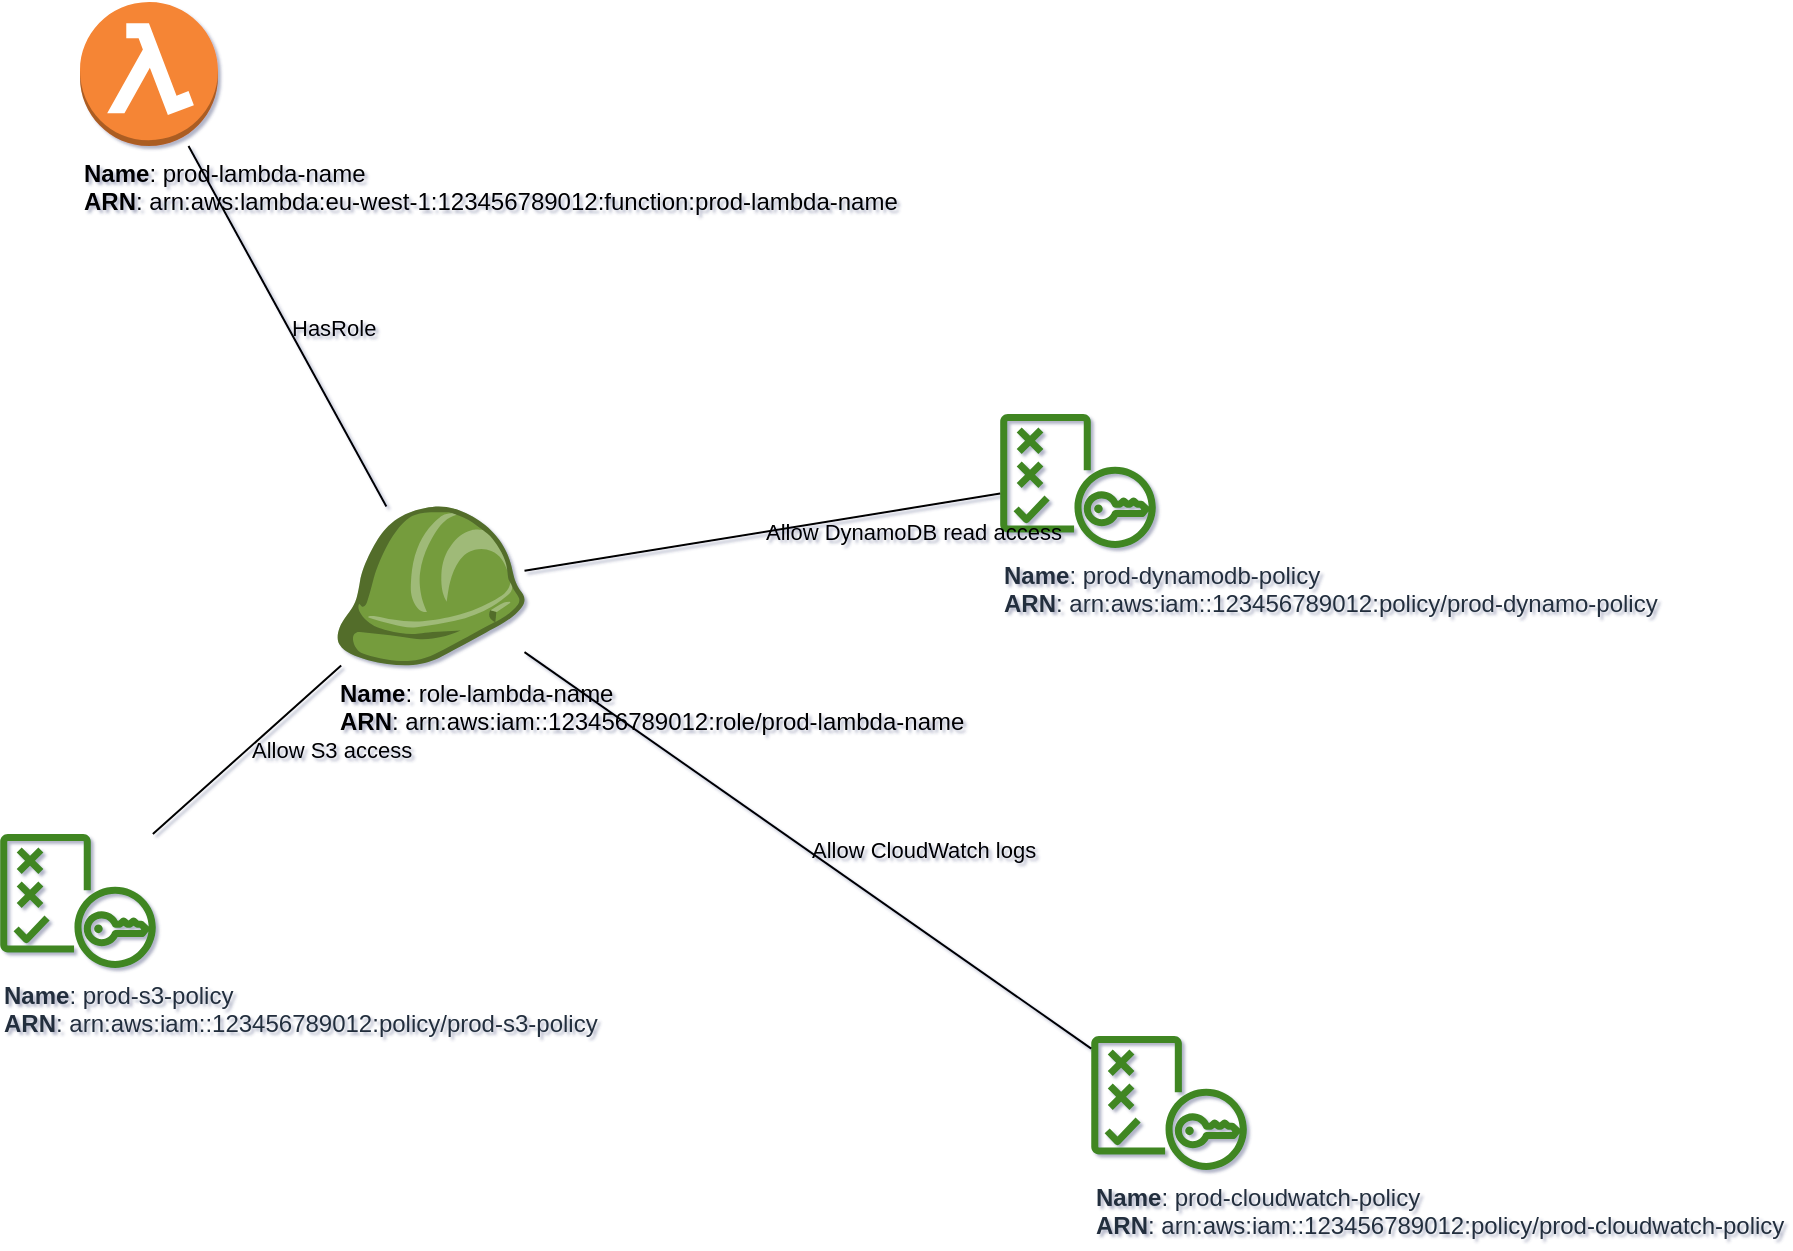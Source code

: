 <mxfile type="MultiCloud">
	<diagram id="diagram_1" name="AWS components">
		<mxGraphModel dx="1015" dy="661" grid="1" gridSize="10" guides="1" tooltips="1" connect="1" arrows="1" fold="1" page="1" pageScale="1" pageWidth="850" pageHeight="1100" math="0" shadow="1">
			<root>
				<mxCell id="0" />
				<mxCell id="1" parent="0" />
				<mxCell id="vertex:lambda_function:arn:aws:lambda:eu-west-1:123456789012:function:prod-lambda-name" value="&lt;b&gt;Name&lt;/b&gt;: prod-lambda-name&lt;BR&gt;&lt;b&gt;ARN&lt;/b&gt;: arn:aws:lambda:eu-west-1:123456789012:function:prod-lambda-name" style="verticalLabelPosition=bottom;verticalAlign=top;aspect=fixed;align=left;pointerEvents=1;shape=mxgraph.aws3.lambda_function;prIcon=server;fillColor=#F58534;gradientColor=none;html=1;" parent="1" vertex="1">
					<mxGeometry width="69" height="72" as="geometry" x="-200" y="-256" />
				</mxCell>
				<mxCell id="vertex:iam_role:arn:aws:iam::123456789012:role/prod-lambda-name" value="&lt;b&gt;Name&lt;/b&gt;: role-lambda-name&lt;BR&gt;&lt;b&gt;ARN&lt;/b&gt;: arn:aws:iam::123456789012:role/prod-lambda-name" style="outlineConnect=0;dashed=0;verticalLabelPosition=bottom;verticalAlign=top;align=left;html=1;shape=mxgraph.aws3.role;fillColor=#759C3E;gradientColor=none;" parent="1" vertex="1">
					<mxGeometry width="94.5" height="79.5" as="geometry" x="-72.25" y="-3.75" />
				</mxCell>
				<mxCell id="vertex:iam_policy:arn:aws:iam::123456789012:policy/prod-cloudwatch-policy" value="&lt;b&gt;Name&lt;/b&gt;: prod-cloudwatch-policy&lt;BR&gt;&lt;b&gt;ARN&lt;/b&gt;: arn:aws:iam::123456789012:policy/prod-cloudwatch-policy" style="sketch=0;outlineConnect=0;fontColor=#232F3E;gradientColor=none;fillColor=#3F8624;strokeColor=none;dashed=0;verticalLabelPosition=bottom;verticalAlign=top;align=left;html=1;fontSize=12;fontStyle=0;aspect=fixed;pointerEvents=1;shape=mxgraph.aws4.policy;" parent="1" vertex="1">
					<mxGeometry width="78" height="67" as="geometry" x="305.535" y="260.999" />
				</mxCell>
				<mxCell id="vertex:iam_policy:arn:aws:iam::123456789012:policy/prod-s3-policy" value="&lt;b&gt;Name&lt;/b&gt;: prod-s3-policy&lt;BR&gt;&lt;b&gt;ARN&lt;/b&gt;: arn:aws:iam::123456789012:policy/prod-s3-policy" style="sketch=0;outlineConnect=0;fontColor=#232F3E;gradientColor=none;fillColor=#3F8624;strokeColor=none;dashed=0;verticalLabelPosition=bottom;verticalAlign=top;align=left;html=1;fontSize=12;fontStyle=0;aspect=fixed;pointerEvents=1;shape=mxgraph.aws4.policy;" parent="1" vertex="1">
					<mxGeometry width="78" height="67" as="geometry" x="-240" y="160.0" />
				</mxCell>
				<mxCell id="vertex:iam_policy:arn:aws:iam::123456789012:policy/prod-dynamo-policy" value="&lt;b&gt;Name&lt;/b&gt;: prod-dynamodb-policy&lt;BR&gt;&lt;b&gt;ARN&lt;/b&gt;: arn:aws:iam::123456789012:policy/prod-dynamo-policy" style="sketch=0;outlineConnect=0;fontColor=#232F3E;gradientColor=none;fillColor=#3F8624;strokeColor=none;dashed=0;verticalLabelPosition=bottom;verticalAlign=top;align=left;html=1;fontSize=12;fontStyle=0;aspect=fixed;pointerEvents=1;shape=mxgraph.aws4.policy;" parent="1" vertex="1">
					<mxGeometry width="78" height="67" as="geometry" x="260.005" y="-49.999" />
				</mxCell>
				<mxCell id="edge:lambda_function:arn:aws:lambda:eu-west-1:123456789012:function:prod-lambda-name:to:iam_role:arn:aws:iam::123456789012:role/prod-lambda-name" style="endFill=0;endArrow=none;endArrow=none;" parent="1" source="vertex:lambda_function:arn:aws:lambda:eu-west-1:123456789012:function:prod-lambda-name" target="vertex:iam_role:arn:aws:iam::123456789012:role/prod-lambda-name" edge="2">
					<mxGeometry as="geometry" />
				</mxCell>
				<mxCell id="label:lambda_function:arn:aws:lambda:eu-west-1:123456789012:function:prod-lambda-name:to:iam_role:arn:aws:iam::123456789012:role/prod-lambda-name" value="HasRole" style="edgeLabel;html=1;align=left;verticalAlign=middle;resizable=0;points=[];labelBackgroundColor=none;" parent="edge:lambda_function:arn:aws:lambda:eu-west-1:123456789012:function:prod-lambda-name:to:iam_role:arn:aws:iam::123456789012:role/prod-lambda-name" vertex="1" connectable="0">
					<mxGeometry relative="1" as="geometry">
						<mxPoint as="offset" />
					</mxGeometry>
				</mxCell>
				<mxCell id="edge:iam_role:arn:aws:iam::123456789012:role/prod-lambda-name:to:iam_policy:arn:aws:iam::123456789012:policy/prod-cloudwatch-policy" style="endFill=0;endArrow=none;endArrow=none;" parent="1" source="vertex:iam_role:arn:aws:iam::123456789012:role/prod-lambda-name" target="vertex:iam_policy:arn:aws:iam::123456789012:policy/prod-cloudwatch-policy" edge="2">
					<mxGeometry as="geometry" />
				</mxCell>
				<mxCell id="label:iam_role:arn:aws:iam::123456789012:role/prod-lambda-name:to:iam_policy:arn:aws:iam::123456789012:policy/prod-cloudwatch-policy" value="Allow CloudWatch logs" style="edgeLabel;html=1;align=left;verticalAlign=middle;resizable=0;points=[];labelBackgroundColor=none;" parent="edge:iam_role:arn:aws:iam::123456789012:role/prod-lambda-name:to:iam_policy:arn:aws:iam::123456789012:policy/prod-cloudwatch-policy" vertex="1" connectable="0">
					<mxGeometry relative="1" as="geometry">
						<mxPoint as="offset" />
					</mxGeometry>
				</mxCell>
				<mxCell id="edge:iam_role:arn:aws:iam::123456789012:role/prod-lambda-name:to:iam_policy:arn:aws:iam::123456789012:policy/prod-s3-policy" style="endFill=0;endArrow=none;endArrow=none;" parent="1" source="vertex:iam_role:arn:aws:iam::123456789012:role/prod-lambda-name" target="vertex:iam_policy:arn:aws:iam::123456789012:policy/prod-s3-policy" edge="2">
					<mxGeometry as="geometry" />
				</mxCell>
				<mxCell id="label:iam_role:arn:aws:iam::123456789012:role/prod-lambda-name:to:iam_policy:arn:aws:iam::123456789012:policy/prod-s3-policy" value="Allow S3 access" style="edgeLabel;html=1;align=left;verticalAlign=middle;resizable=0;points=[];labelBackgroundColor=none;" parent="edge:iam_role:arn:aws:iam::123456789012:role/prod-lambda-name:to:iam_policy:arn:aws:iam::123456789012:policy/prod-s3-policy" vertex="1" connectable="0">
					<mxGeometry relative="1" as="geometry">
						<mxPoint as="offset" />
					</mxGeometry>
				</mxCell>
				<mxCell id="edge:iam_role:arn:aws:iam::123456789012:role/prod-lambda-name:to:iam_policy:arn:aws:iam::123456789012:policy/prod-dynamo-policy" style="endFill=0;endArrow=none;endArrow=none;" parent="1" source="vertex:iam_role:arn:aws:iam::123456789012:role/prod-lambda-name" target="vertex:iam_policy:arn:aws:iam::123456789012:policy/prod-dynamo-policy" edge="2">
					<mxGeometry as="geometry" />
				</mxCell>
				<mxCell id="label:iam_role:arn:aws:iam::123456789012:role/prod-lambda-name:to:iam_policy:arn:aws:iam::123456789012:policy/prod-dynamo-policy" value="Allow DynamoDB read access" style="edgeLabel;html=1;align=left;verticalAlign=middle;resizable=0;points=[];labelBackgroundColor=none;" parent="edge:iam_role:arn:aws:iam::123456789012:role/prod-lambda-name:to:iam_policy:arn:aws:iam::123456789012:policy/prod-dynamo-policy" vertex="1" connectable="0">
					<mxGeometry relative="1" as="geometry">
						<mxPoint as="offset" />
					</mxGeometry>
				</mxCell>
			</root>
		</mxGraphModel>
	</diagram>
</mxfile>